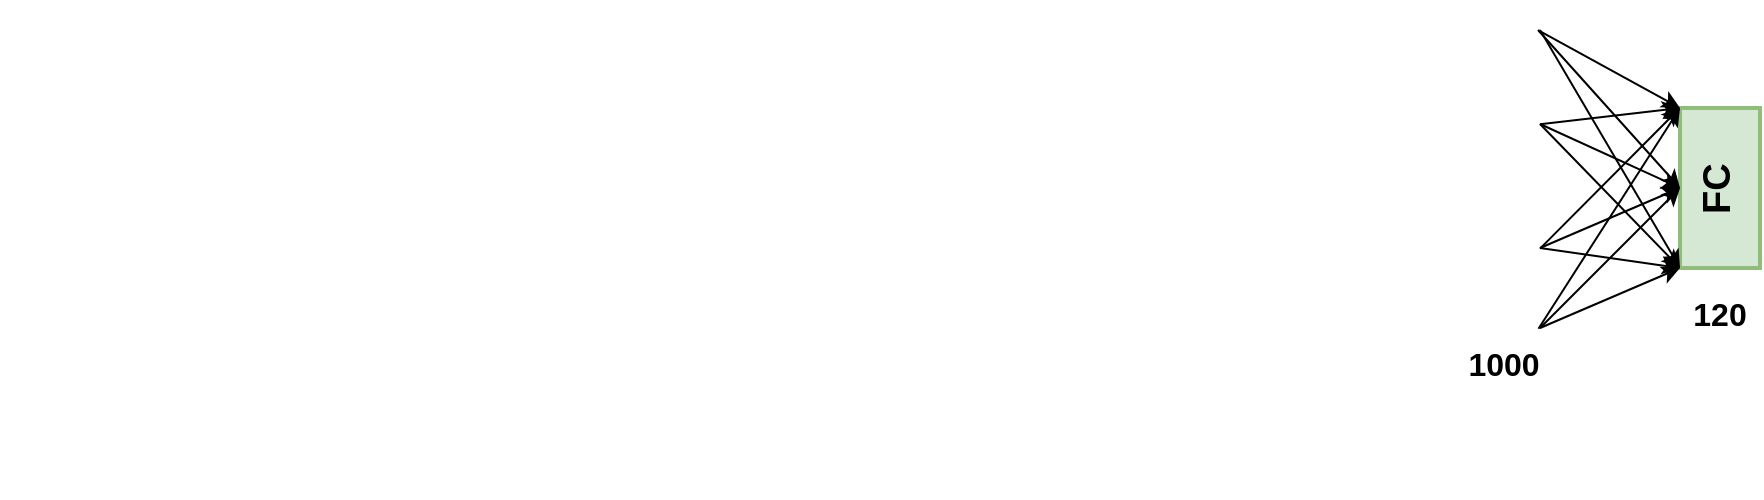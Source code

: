 <mxfile version="24.8.6">
  <diagram name="第 1 页" id="TGbYw6AIcAHWaOiQg0G8">
    <mxGraphModel dx="1260" dy="652" grid="1" gridSize="10" guides="1" tooltips="1" connect="1" arrows="1" fold="1" page="1" pageScale="1" pageWidth="827" pageHeight="1169" math="0" shadow="0">
      <root>
        <mxCell id="0" />
        <mxCell id="1" parent="0" />
        <mxCell id="AuCiWP_dqj8KUEPQUSfH-3" value="" style="shape=image;verticalLabelPosition=bottom;labelBackgroundColor=default;verticalAlign=top;aspect=fixed;imageAspect=0;image=https://miro.medium.com/v2/resize:fit:770/1*VM94wVftxP7wkiKo4BjfLA.png;clipPath=inset(9.79% 9.67% 0% 0%);" parent="1" vertex="1">
          <mxGeometry x="230" y="186" width="770" height="248.625" as="geometry" />
        </mxCell>
        <mxCell id="AuCiWP_dqj8KUEPQUSfH-4" value="&lt;font style=&quot;font-size: 19px;&quot;&gt;FC&lt;/font&gt;" style="rounded=0;whiteSpace=wrap;html=1;fillColor=#d5e8d4;strokeColor=#91BD7B;strokeWidth=2;fontStyle=1;textDirection=vertical-rl;rotation=-180;" parent="1" vertex="1">
          <mxGeometry x="1070" y="240" width="40" height="80" as="geometry" />
        </mxCell>
        <mxCell id="AuCiWP_dqj8KUEPQUSfH-13" value="&lt;font style=&quot;font-size: 16px;&quot;&gt;1000&lt;/font&gt;" style="text;html=1;align=center;verticalAlign=middle;whiteSpace=wrap;rounded=0;fontStyle=1" parent="1" vertex="1">
          <mxGeometry x="960" y="345" width="44" height="45.37" as="geometry" />
        </mxCell>
        <mxCell id="AuCiWP_dqj8KUEPQUSfH-14" value="&lt;font style=&quot;font-size: 16px;&quot;&gt;120&lt;/font&gt;" style="text;html=1;align=center;verticalAlign=middle;whiteSpace=wrap;rounded=0;fontStyle=1" parent="1" vertex="1">
          <mxGeometry x="1075" y="320" width="30" height="45.37" as="geometry" />
        </mxCell>
        <mxCell id="AuCiWP_dqj8KUEPQUSfH-18" value="" style="endArrow=classic;html=1;rounded=0;entryX=1;entryY=1;entryDx=0;entryDy=0;exitX=0.999;exitY=0.061;exitDx=0;exitDy=0;exitPerimeter=0;" parent="1" source="AuCiWP_dqj8KUEPQUSfH-3" target="AuCiWP_dqj8KUEPQUSfH-4" edge="1">
          <mxGeometry width="50" height="50" relative="1" as="geometry">
            <mxPoint x="1030" y="180" as="sourcePoint" />
            <mxPoint x="800" y="90" as="targetPoint" />
          </mxGeometry>
        </mxCell>
        <mxCell id="AuCiWP_dqj8KUEPQUSfH-20" value="" style="endArrow=classic;html=1;rounded=0;entryX=1;entryY=0.5;entryDx=0;entryDy=0;exitX=0.999;exitY=0.061;exitDx=0;exitDy=0;exitPerimeter=0;" parent="1" target="AuCiWP_dqj8KUEPQUSfH-4" edge="1">
          <mxGeometry width="50" height="50" relative="1" as="geometry">
            <mxPoint x="999" y="201" as="sourcePoint" />
            <mxPoint x="1070" y="240" as="targetPoint" />
          </mxGeometry>
        </mxCell>
        <mxCell id="AuCiWP_dqj8KUEPQUSfH-21" value="" style="endArrow=classic;html=1;rounded=0;entryX=1;entryY=0;entryDx=0;entryDy=0;exitX=0.999;exitY=0.061;exitDx=0;exitDy=0;exitPerimeter=0;" parent="1" target="AuCiWP_dqj8KUEPQUSfH-4" edge="1">
          <mxGeometry width="50" height="50" relative="1" as="geometry">
            <mxPoint x="1000" y="201" as="sourcePoint" />
            <mxPoint x="1071" y="240" as="targetPoint" />
          </mxGeometry>
        </mxCell>
        <mxCell id="AuCiWP_dqj8KUEPQUSfH-22" value="" style="endArrow=classic;html=1;rounded=0;entryX=1;entryY=1;entryDx=0;entryDy=0;exitX=1;exitY=0.25;exitDx=0;exitDy=0;" parent="1" source="AuCiWP_dqj8KUEPQUSfH-3" target="AuCiWP_dqj8KUEPQUSfH-4" edge="1">
          <mxGeometry width="50" height="50" relative="1" as="geometry">
            <mxPoint x="1040" y="200" as="sourcePoint" />
            <mxPoint x="790" y="80" as="targetPoint" />
          </mxGeometry>
        </mxCell>
        <mxCell id="AuCiWP_dqj8KUEPQUSfH-23" value="" style="endArrow=classic;html=1;rounded=0;entryX=1;entryY=0.5;entryDx=0;entryDy=0;exitX=1;exitY=0.25;exitDx=0;exitDy=0;" parent="1" target="AuCiWP_dqj8KUEPQUSfH-4" edge="1">
          <mxGeometry width="50" height="50" relative="1" as="geometry">
            <mxPoint x="1000" y="248" as="sourcePoint" />
            <mxPoint x="1070" y="240" as="targetPoint" />
          </mxGeometry>
        </mxCell>
        <mxCell id="AuCiWP_dqj8KUEPQUSfH-24" value="" style="endArrow=classic;html=1;rounded=0;entryX=1;entryY=0;entryDx=0;entryDy=0;exitX=1;exitY=0.25;exitDx=0;exitDy=0;" parent="1" target="AuCiWP_dqj8KUEPQUSfH-4" edge="1">
          <mxGeometry width="50" height="50" relative="1" as="geometry">
            <mxPoint x="1000" y="248" as="sourcePoint" />
            <mxPoint x="1070" y="240" as="targetPoint" />
          </mxGeometry>
        </mxCell>
        <mxCell id="AuCiWP_dqj8KUEPQUSfH-25" value="" style="endArrow=classic;html=1;rounded=0;exitX=1;exitY=0.5;exitDx=0;exitDy=0;entryX=1;entryY=1;entryDx=0;entryDy=0;" parent="1" source="AuCiWP_dqj8KUEPQUSfH-3" target="AuCiWP_dqj8KUEPQUSfH-4" edge="1">
          <mxGeometry width="50" height="50" relative="1" as="geometry">
            <mxPoint x="740" y="130" as="sourcePoint" />
            <mxPoint x="790" y="80" as="targetPoint" />
          </mxGeometry>
        </mxCell>
        <mxCell id="AuCiWP_dqj8KUEPQUSfH-26" value="" style="endArrow=classic;html=1;rounded=0;exitX=1;exitY=0.5;exitDx=0;exitDy=0;entryX=1;entryY=0.5;entryDx=0;entryDy=0;" parent="1" target="AuCiWP_dqj8KUEPQUSfH-4" edge="1">
          <mxGeometry width="50" height="50" relative="1" as="geometry">
            <mxPoint x="1000" y="310" as="sourcePoint" />
            <mxPoint x="1070" y="240" as="targetPoint" />
          </mxGeometry>
        </mxCell>
        <mxCell id="AuCiWP_dqj8KUEPQUSfH-27" value="" style="endArrow=classic;html=1;rounded=0;exitX=1;exitY=0.5;exitDx=0;exitDy=0;entryX=1;entryY=0;entryDx=0;entryDy=0;" parent="1" target="AuCiWP_dqj8KUEPQUSfH-4" edge="1">
          <mxGeometry width="50" height="50" relative="1" as="geometry">
            <mxPoint x="1000" y="310" as="sourcePoint" />
            <mxPoint x="1070" y="240" as="targetPoint" />
          </mxGeometry>
        </mxCell>
        <mxCell id="AuCiWP_dqj8KUEPQUSfH-28" value="" style="endArrow=classic;html=1;rounded=0;entryX=1;entryY=1;entryDx=0;entryDy=0;exitX=0.999;exitY=0.661;exitDx=0;exitDy=0;exitPerimeter=0;" parent="1" source="AuCiWP_dqj8KUEPQUSfH-3" target="AuCiWP_dqj8KUEPQUSfH-4" edge="1">
          <mxGeometry width="50" height="50" relative="1" as="geometry">
            <mxPoint x="1020" y="349" as="sourcePoint" />
            <mxPoint x="790" y="80" as="targetPoint" />
          </mxGeometry>
        </mxCell>
        <mxCell id="AuCiWP_dqj8KUEPQUSfH-29" value="" style="endArrow=classic;html=1;rounded=0;entryX=1;entryY=0.5;entryDx=0;entryDy=0;exitX=0.999;exitY=0.661;exitDx=0;exitDy=0;exitPerimeter=0;" parent="1" target="AuCiWP_dqj8KUEPQUSfH-4" edge="1">
          <mxGeometry width="50" height="50" relative="1" as="geometry">
            <mxPoint x="1000" y="350" as="sourcePoint" />
            <mxPoint x="1071" y="240" as="targetPoint" />
          </mxGeometry>
        </mxCell>
        <mxCell id="AuCiWP_dqj8KUEPQUSfH-30" value="" style="endArrow=classic;html=1;rounded=0;entryX=1;entryY=0;entryDx=0;entryDy=0;exitX=0.999;exitY=0.661;exitDx=0;exitDy=0;exitPerimeter=0;" parent="1" target="AuCiWP_dqj8KUEPQUSfH-4" edge="1">
          <mxGeometry width="50" height="50" relative="1" as="geometry">
            <mxPoint x="1000" y="350" as="sourcePoint" />
            <mxPoint x="1071" y="240" as="targetPoint" />
          </mxGeometry>
        </mxCell>
      </root>
    </mxGraphModel>
  </diagram>
</mxfile>

